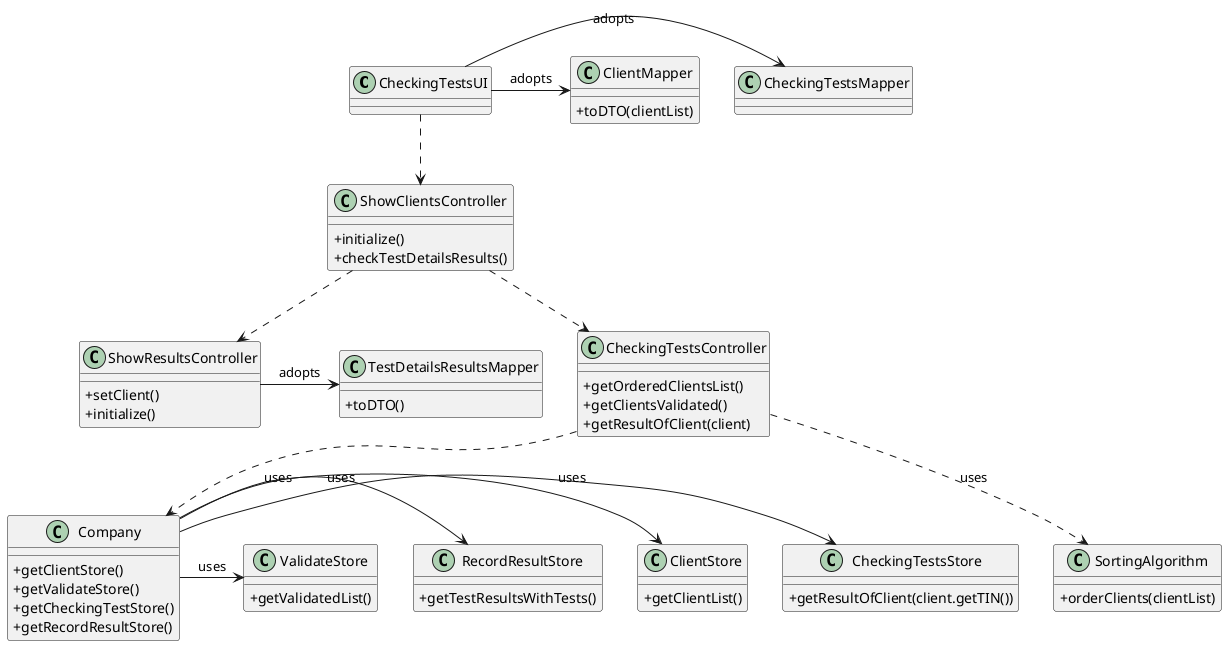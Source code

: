 @startuml
skinparam classAttributeIconSize 0

class CheckingTestsUI
class ShowClientsController{
{method}+initialize()
{method}+checkTestDetailsResults()
}
class CheckingTestsController{
{method}+getOrderedClientsList()
{method}+getClientsValidated()
{method}+getResultOfClient(client)
}
class Company{
{method}+getClientStore()
{method}+getValidateStore()
{method}+getCheckingTestStore()
{method}+getRecordResultStore()
}
class ValidateStore{
{method}+getValidatedList()
}
class ClientStore{
{method}+getClientList()
}
class SortingAlgorithm{
{method}+orderClients(clientList)
}
class ClientMapper{
{method}+toDTO(clientList)
}
class ShowResultsController{
{method}+setClient()
{method}+initialize()
}
class CheckingTestsStore{
{method}+getResultOfClient(client.getTIN())
}
class RecordResultStore{
{method}+getTestResultsWithTests()
}
class TestDetailsResultsMapper{
{method}+toDTO()
}


CheckingTestsUI ..> ShowClientsController
ShowClientsController ..> ShowResultsController
CheckingTestsController ..> Company
Company -> CheckingTestsStore: uses
Company -> ClientStore: uses
Company -> RecordResultStore: uses
Company -> ValidateStore: uses
ShowClientsController ..> CheckingTestsController
CheckingTestsController ..> SortingAlgorithm: uses
CheckingTestsUI -> CheckingTestsMapper: adopts
CheckingTestsUI -> ClientMapper: adopts
ShowResultsController -> TestDetailsResultsMapper: adopts
@enduml